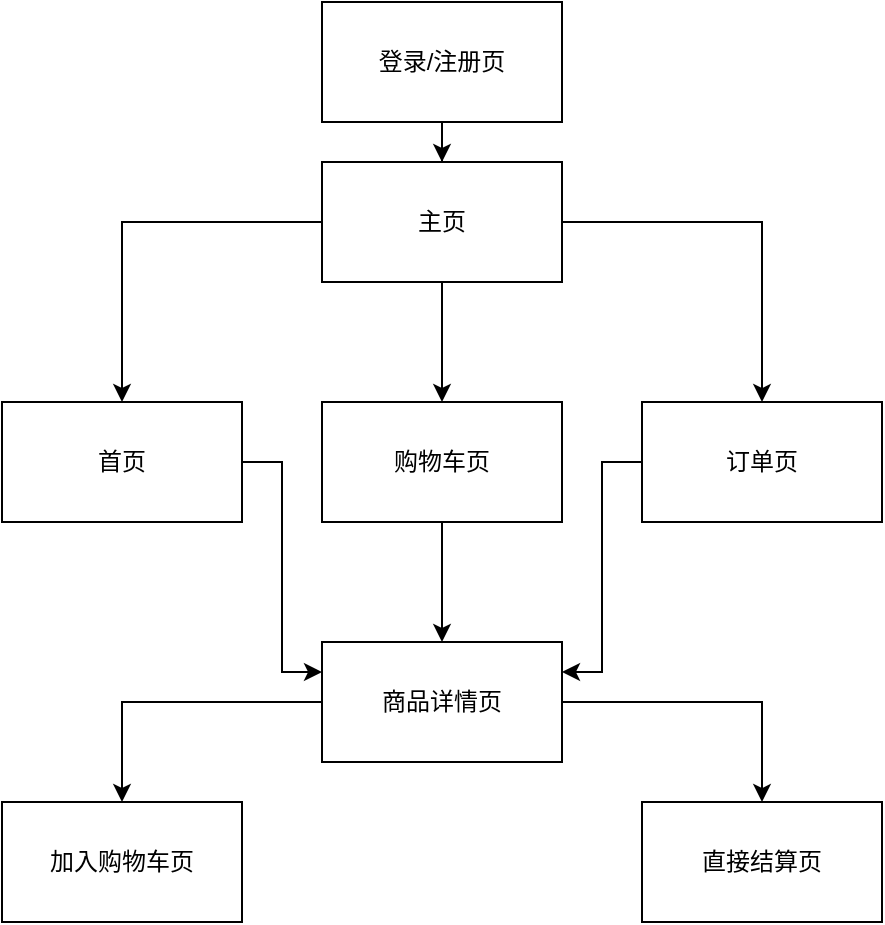 <mxfile version="21.5.1" type="device">
  <diagram name="第 1 页" id="5PH3Cmib-WskwF9FqD_c">
    <mxGraphModel dx="1446" dy="809" grid="1" gridSize="10" guides="1" tooltips="1" connect="1" arrows="1" fold="1" page="1" pageScale="1" pageWidth="827" pageHeight="1169" math="0" shadow="0">
      <root>
        <mxCell id="0" />
        <mxCell id="1" parent="0" />
        <mxCell id="t9FnheJT-Tbcl_Bm_-vB-3" style="edgeStyle=orthogonalEdgeStyle;rounded=0;orthogonalLoop=1;jettySize=auto;html=1;exitX=0;exitY=0.5;exitDx=0;exitDy=0;entryX=0.5;entryY=0;entryDx=0;entryDy=0;" edge="1" parent="1" source="t9FnheJT-Tbcl_Bm_-vB-1" target="t9FnheJT-Tbcl_Bm_-vB-2">
          <mxGeometry relative="1" as="geometry" />
        </mxCell>
        <mxCell id="t9FnheJT-Tbcl_Bm_-vB-13" style="edgeStyle=orthogonalEdgeStyle;rounded=0;orthogonalLoop=1;jettySize=auto;html=1;entryX=0.5;entryY=0;entryDx=0;entryDy=0;" edge="1" parent="1" source="t9FnheJT-Tbcl_Bm_-vB-1" target="t9FnheJT-Tbcl_Bm_-vB-5">
          <mxGeometry relative="1" as="geometry" />
        </mxCell>
        <mxCell id="t9FnheJT-Tbcl_Bm_-vB-14" style="edgeStyle=orthogonalEdgeStyle;rounded=0;orthogonalLoop=1;jettySize=auto;html=1;" edge="1" parent="1" source="t9FnheJT-Tbcl_Bm_-vB-1" target="t9FnheJT-Tbcl_Bm_-vB-4">
          <mxGeometry relative="1" as="geometry" />
        </mxCell>
        <mxCell id="t9FnheJT-Tbcl_Bm_-vB-1" value="主页" style="rounded=0;whiteSpace=wrap;html=1;" vertex="1" parent="1">
          <mxGeometry x="360" y="120" width="120" height="60" as="geometry" />
        </mxCell>
        <mxCell id="t9FnheJT-Tbcl_Bm_-vB-17" style="edgeStyle=orthogonalEdgeStyle;rounded=0;orthogonalLoop=1;jettySize=auto;html=1;entryX=0;entryY=0.25;entryDx=0;entryDy=0;" edge="1" parent="1" source="t9FnheJT-Tbcl_Bm_-vB-2" target="t9FnheJT-Tbcl_Bm_-vB-10">
          <mxGeometry relative="1" as="geometry" />
        </mxCell>
        <mxCell id="t9FnheJT-Tbcl_Bm_-vB-2" value="首页" style="rounded=0;whiteSpace=wrap;html=1;" vertex="1" parent="1">
          <mxGeometry x="200" y="240" width="120" height="60" as="geometry" />
        </mxCell>
        <mxCell id="t9FnheJT-Tbcl_Bm_-vB-18" style="edgeStyle=orthogonalEdgeStyle;rounded=0;orthogonalLoop=1;jettySize=auto;html=1;entryX=0.5;entryY=0;entryDx=0;entryDy=0;" edge="1" parent="1" source="t9FnheJT-Tbcl_Bm_-vB-4" target="t9FnheJT-Tbcl_Bm_-vB-10">
          <mxGeometry relative="1" as="geometry" />
        </mxCell>
        <mxCell id="t9FnheJT-Tbcl_Bm_-vB-4" value="购物车页" style="rounded=0;whiteSpace=wrap;html=1;" vertex="1" parent="1">
          <mxGeometry x="360" y="240" width="120" height="60" as="geometry" />
        </mxCell>
        <mxCell id="t9FnheJT-Tbcl_Bm_-vB-19" style="edgeStyle=orthogonalEdgeStyle;rounded=0;orthogonalLoop=1;jettySize=auto;html=1;entryX=1;entryY=0.25;entryDx=0;entryDy=0;" edge="1" parent="1" source="t9FnheJT-Tbcl_Bm_-vB-5" target="t9FnheJT-Tbcl_Bm_-vB-10">
          <mxGeometry relative="1" as="geometry" />
        </mxCell>
        <mxCell id="t9FnheJT-Tbcl_Bm_-vB-5" value="订单页" style="rounded=0;whiteSpace=wrap;html=1;" vertex="1" parent="1">
          <mxGeometry x="520" y="240" width="120" height="60" as="geometry" />
        </mxCell>
        <mxCell id="t9FnheJT-Tbcl_Bm_-vB-8" value="加入购物车页" style="rounded=0;whiteSpace=wrap;html=1;" vertex="1" parent="1">
          <mxGeometry x="200" y="440" width="120" height="60" as="geometry" />
        </mxCell>
        <mxCell id="t9FnheJT-Tbcl_Bm_-vB-9" value="直接结算页" style="rounded=0;whiteSpace=wrap;html=1;" vertex="1" parent="1">
          <mxGeometry x="520" y="440" width="120" height="60" as="geometry" />
        </mxCell>
        <mxCell id="t9FnheJT-Tbcl_Bm_-vB-12" style="edgeStyle=orthogonalEdgeStyle;rounded=0;orthogonalLoop=1;jettySize=auto;html=1;entryX=0.5;entryY=0;entryDx=0;entryDy=0;" edge="1" parent="1" source="t9FnheJT-Tbcl_Bm_-vB-10" target="t9FnheJT-Tbcl_Bm_-vB-9">
          <mxGeometry relative="1" as="geometry" />
        </mxCell>
        <mxCell id="t9FnheJT-Tbcl_Bm_-vB-15" style="edgeStyle=orthogonalEdgeStyle;rounded=0;orthogonalLoop=1;jettySize=auto;html=1;entryX=0.5;entryY=0;entryDx=0;entryDy=0;" edge="1" parent="1" source="t9FnheJT-Tbcl_Bm_-vB-10" target="t9FnheJT-Tbcl_Bm_-vB-8">
          <mxGeometry relative="1" as="geometry" />
        </mxCell>
        <mxCell id="t9FnheJT-Tbcl_Bm_-vB-10" value="商品详情页" style="rounded=0;whiteSpace=wrap;html=1;" vertex="1" parent="1">
          <mxGeometry x="360" y="360" width="120" height="60" as="geometry" />
        </mxCell>
        <mxCell id="t9FnheJT-Tbcl_Bm_-vB-21" value="" style="edgeStyle=orthogonalEdgeStyle;rounded=0;orthogonalLoop=1;jettySize=auto;html=1;" edge="1" parent="1" source="t9FnheJT-Tbcl_Bm_-vB-20" target="t9FnheJT-Tbcl_Bm_-vB-1">
          <mxGeometry relative="1" as="geometry" />
        </mxCell>
        <mxCell id="t9FnheJT-Tbcl_Bm_-vB-20" value="登录/注册页" style="rounded=0;whiteSpace=wrap;html=1;" vertex="1" parent="1">
          <mxGeometry x="360" y="40" width="120" height="60" as="geometry" />
        </mxCell>
      </root>
    </mxGraphModel>
  </diagram>
</mxfile>
